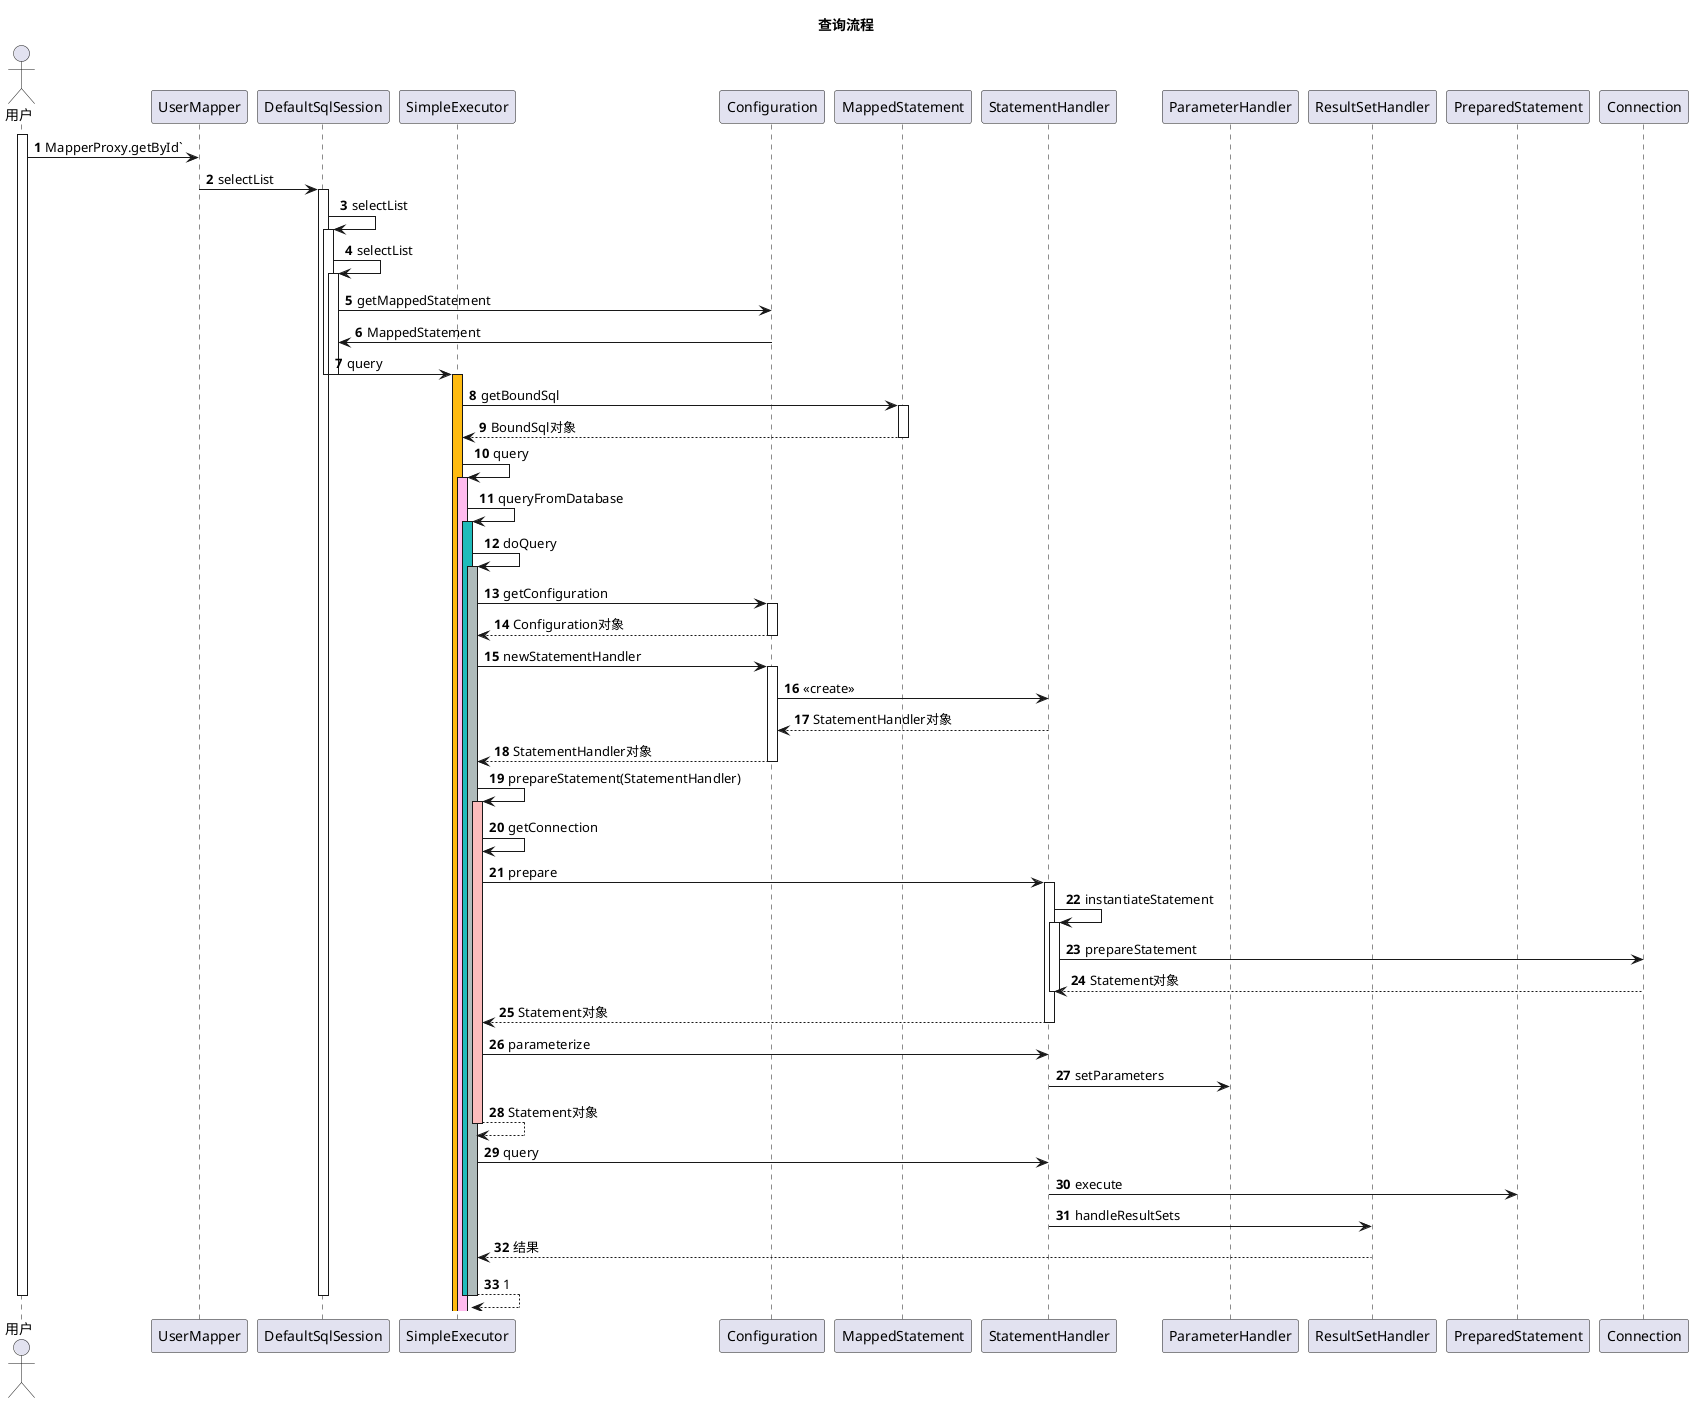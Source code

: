@startuml

title 查询流程
autonumber

actor "用户" as User
participant "UserMapper" as UserMapper
participant "DefaultSqlSession" as SqlSession
participant "SimpleExecutor" as Executor
participant "Configuration" as Configuration
participant "MappedStatement" as MappedStatement
participant "StatementHandler" as StatementHandler
participant "ParameterHandler" as ParameterHandler
participant "ResultSetHandler" as ResultSetHandler
participant "PreparedStatement" as Statement

activate User

User -> UserMapper: MapperProxy.getById`

UserMapper -> SqlSession: selectList

activate SqlSession
SqlSession-> SqlSession:selectList
activate SqlSession
SqlSession-> SqlSession:selectList
activate SqlSession
SqlSession-> Configuration: getMappedStatement
Configuration -> SqlSession: MappedStatement
SqlSession -> Executor:query
deactivate SqlSession
deactivate SqlSession


activate Executor #FFBB11
Executor-> MappedStatement: getBoundSql
activate MappedStatement
MappedStatement--> Executor: BoundSql对象
deactivate MappedStatement

Executor-> Executor:query
activate Executor #FFBBEE
Executor-> Executor:queryFromDatabase
activate Executor #1FBBBB
Executor-> Executor:doQuery
activate Executor #AFBBBB
Executor -> Configuration: getConfiguration
activate Configuration
Configuration--> Executor: Configuration对象
deactivate Configuration


Executor -> Configuration: newStatementHandler
activate Configuration
Configuration-> StatementHandler:<<create>>
StatementHandler--> Configuration: StatementHandler对象
Configuration--> Executor: StatementHandler对象
deactivate Configuration

Executor-> Executor:prepareStatement(StatementHandler)
activate Executor #FBBBBB
Executor-> Executor: getConnection

Executor-> StatementHandler: prepare
activate StatementHandler
StatementHandler-> StatementHandler: instantiateStatement
activate StatementHandler
StatementHandler-> Connection: prepareStatement
Connection--> StatementHandler: Statement对象
deactivate StatementHandler
StatementHandler-->Executor: Statement对象
deactivate StatementHandler

Executor->StatementHandler:parameterize
StatementHandler-> ParameterHandler: setParameters
Executor-->Executor: Statement对象
deactivate Executor

Executor->StatementHandler:query
StatementHandler-> Statement:execute
StatementHandler-> ResultSetHandler:handleResultSets

ResultSetHandler--> Executor: 结果
Executor --> Executor:1


deactivate Executor
deactivate Executor


deactivate SqlSession


deactivate User

@enduml
